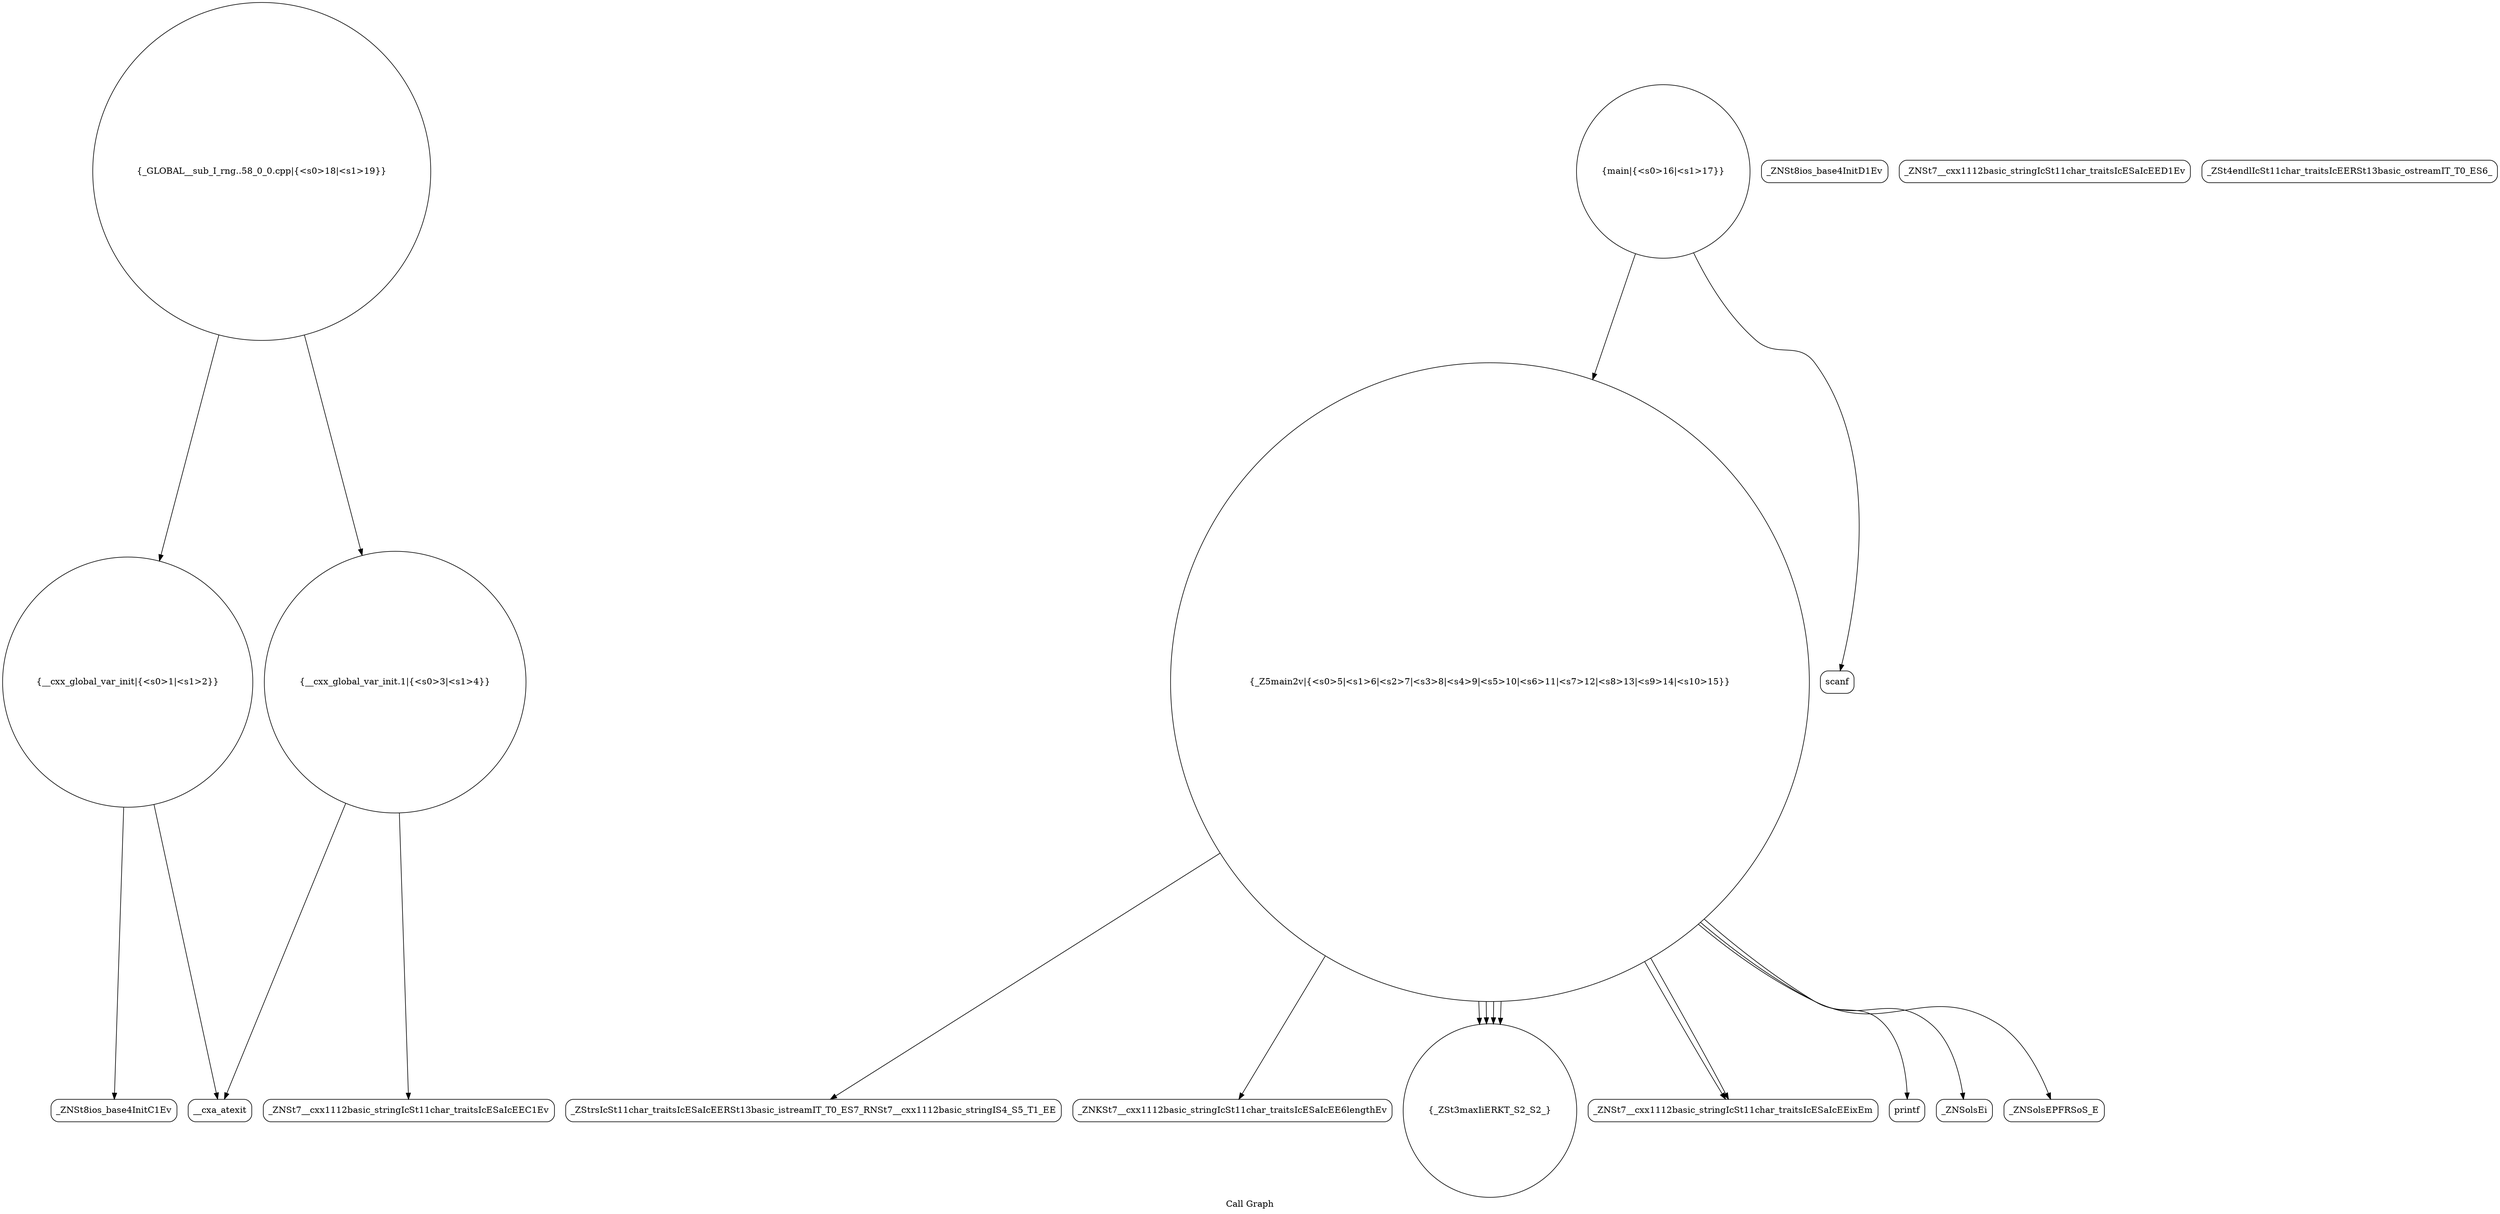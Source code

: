 digraph "Call Graph" {
	label="Call Graph";

	Node0x56313a995570 [shape=record,shape=circle,label="{__cxx_global_var_init|{<s0>1|<s1>2}}"];
	Node0x56313a995570:s0 -> Node0x56313a995a00[color=black];
	Node0x56313a995570:s1 -> Node0x56313a995b00[color=black];
	Node0x56313a995d00 [shape=record,shape=circle,label="{_Z5main2v|{<s0>5|<s1>6|<s2>7|<s3>8|<s4>9|<s5>10|<s6>11|<s7>12|<s8>13|<s9>14|<s10>15}}"];
	Node0x56313a995d00:s0 -> Node0x56313a995d80[color=black];
	Node0x56313a995d00:s1 -> Node0x56313a995e00[color=black];
	Node0x56313a995d00:s2 -> Node0x56313a995e80[color=black];
	Node0x56313a995d00:s3 -> Node0x56313a995e80[color=black];
	Node0x56313a995d00:s4 -> Node0x56313a995e80[color=black];
	Node0x56313a995d00:s5 -> Node0x56313a995f00[color=black];
	Node0x56313a995d00:s6 -> Node0x56313a995f00[color=black];
	Node0x56313a995d00:s7 -> Node0x56313a995e80[color=black];
	Node0x56313a995d00:s8 -> Node0x56313a995f80[color=black];
	Node0x56313a995d00:s9 -> Node0x56313a996000[color=black];
	Node0x56313a995d00:s10 -> Node0x56313a996080[color=black];
	Node0x56313a996080 [shape=record,shape=Mrecord,label="{_ZNSolsEPFRSoS_E}"];
	Node0x56313a995a80 [shape=record,shape=Mrecord,label="{_ZNSt8ios_base4InitD1Ev}"];
	Node0x56313a995e00 [shape=record,shape=Mrecord,label="{_ZNKSt7__cxx1112basic_stringIcSt11char_traitsIcESaIcEE6lengthEv}"];
	Node0x56313a996180 [shape=record,shape=circle,label="{main|{<s0>16|<s1>17}}"];
	Node0x56313a996180:s0 -> Node0x56313a996200[color=black];
	Node0x56313a996180:s1 -> Node0x56313a995d00[color=black];
	Node0x56313a995b80 [shape=record,shape=circle,label="{__cxx_global_var_init.1|{<s0>3|<s1>4}}"];
	Node0x56313a995b80:s0 -> Node0x56313a995c00[color=black];
	Node0x56313a995b80:s1 -> Node0x56313a995b00[color=black];
	Node0x56313a995f00 [shape=record,shape=Mrecord,label="{_ZNSt7__cxx1112basic_stringIcSt11char_traitsIcESaIcEEixEm}"];
	Node0x56313a996280 [shape=record,shape=circle,label="{_GLOBAL__sub_I_rng..58_0_0.cpp|{<s0>18|<s1>19}}"];
	Node0x56313a996280:s0 -> Node0x56313a995570[color=black];
	Node0x56313a996280:s1 -> Node0x56313a995b80[color=black];
	Node0x56313a995c80 [shape=record,shape=Mrecord,label="{_ZNSt7__cxx1112basic_stringIcSt11char_traitsIcESaIcEED1Ev}"];
	Node0x56313a996000 [shape=record,shape=Mrecord,label="{_ZNSolsEi}"];
	Node0x56313a995a00 [shape=record,shape=Mrecord,label="{_ZNSt8ios_base4InitC1Ev}"];
	Node0x56313a995d80 [shape=record,shape=Mrecord,label="{_ZStrsIcSt11char_traitsIcESaIcEERSt13basic_istreamIT_T0_ES7_RNSt7__cxx1112basic_stringIS4_S5_T1_EE}"];
	Node0x56313a996100 [shape=record,shape=Mrecord,label="{_ZSt4endlIcSt11char_traitsIcEERSt13basic_ostreamIT_T0_ES6_}"];
	Node0x56313a995b00 [shape=record,shape=Mrecord,label="{__cxa_atexit}"];
	Node0x56313a995e80 [shape=record,shape=circle,label="{_ZSt3maxIiERKT_S2_S2_}"];
	Node0x56313a996200 [shape=record,shape=Mrecord,label="{scanf}"];
	Node0x56313a995c00 [shape=record,shape=Mrecord,label="{_ZNSt7__cxx1112basic_stringIcSt11char_traitsIcESaIcEEC1Ev}"];
	Node0x56313a995f80 [shape=record,shape=Mrecord,label="{printf}"];
}
